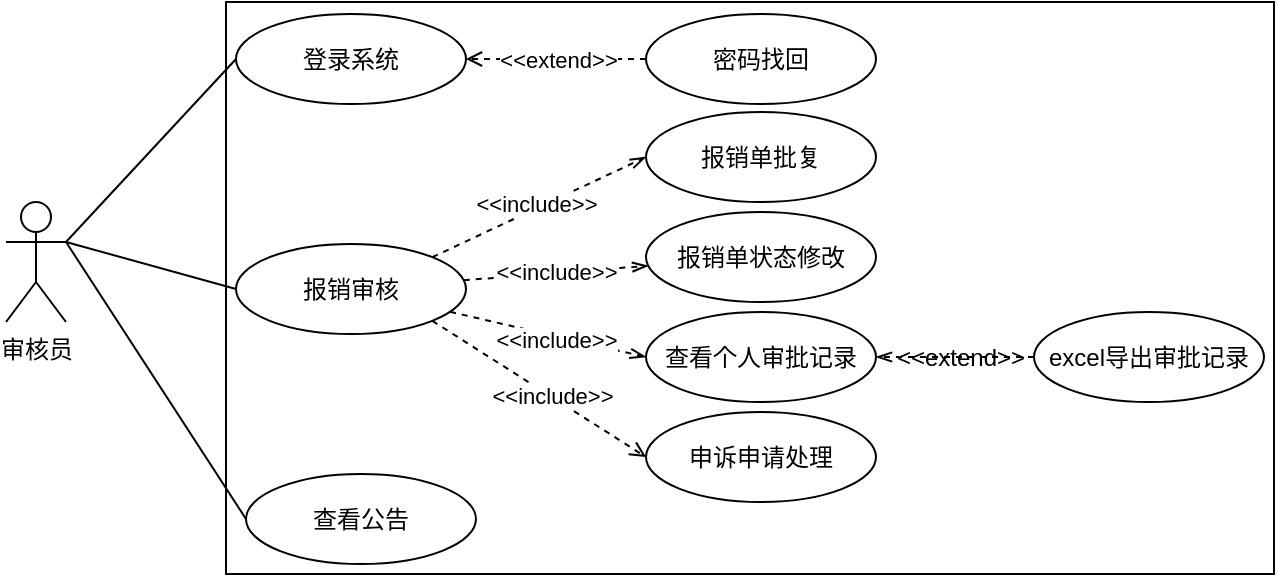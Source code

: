 <mxfile version="13.9.9" type="device"><diagram id="1vXiWGAd--3WHNB_Jfc5" name="第 1 页"><mxGraphModel dx="1024" dy="592" grid="0" gridSize="10" guides="1" tooltips="1" connect="1" arrows="1" fold="1" page="1" pageScale="1" pageWidth="1169" pageHeight="827" math="0" shadow="0"><root><mxCell id="0"/><mxCell id="1" parent="0"/><mxCell id="z5xvyotaOjLSeWCnq6Jr-7" value="" style="rounded=0;whiteSpace=wrap;html=1;" parent="1" vertex="1"><mxGeometry x="211" y="85" width="524" height="286" as="geometry"/></mxCell><mxCell id="WYfI8IVCPdEH2pwA6sAv-2" style="edgeStyle=none;rounded=0;orthogonalLoop=1;jettySize=auto;html=1;exitX=1;exitY=0.333;exitDx=0;exitDy=0;exitPerimeter=0;entryX=0;entryY=0.5;entryDx=0;entryDy=0;startArrow=none;startFill=0;endArrow=none;endFill=0;" parent="1" source="WYfI8IVCPdEH2pwA6sAv-6" target="WYfI8IVCPdEH2pwA6sAv-7" edge="1"><mxGeometry relative="1" as="geometry"/></mxCell><mxCell id="WYfI8IVCPdEH2pwA6sAv-3" style="edgeStyle=none;rounded=0;orthogonalLoop=1;jettySize=auto;html=1;exitX=1;exitY=0.333;exitDx=0;exitDy=0;exitPerimeter=0;startArrow=none;startFill=0;endArrow=none;endFill=0;entryX=0;entryY=0.5;entryDx=0;entryDy=0;" parent="1" source="WYfI8IVCPdEH2pwA6sAv-6" target="WYfI8IVCPdEH2pwA6sAv-17" edge="1"><mxGeometry relative="1" as="geometry"/></mxCell><mxCell id="XJJizrz3CREoHDqMulfo-2" style="rounded=0;orthogonalLoop=1;jettySize=auto;html=1;exitX=1;exitY=0.333;exitDx=0;exitDy=0;exitPerimeter=0;entryX=0;entryY=0.5;entryDx=0;entryDy=0;endArrow=none;endFill=0;" edge="1" parent="1" source="WYfI8IVCPdEH2pwA6sAv-6" target="XJJizrz3CREoHDqMulfo-1"><mxGeometry relative="1" as="geometry"/></mxCell><mxCell id="WYfI8IVCPdEH2pwA6sAv-6" value="审核员" style="shape=umlActor;verticalLabelPosition=bottom;verticalAlign=top;html=1;outlineConnect=0;" parent="1" vertex="1"><mxGeometry x="101" y="185" width="30" height="60" as="geometry"/></mxCell><mxCell id="WYfI8IVCPdEH2pwA6sAv-7" value="登录系统" style="ellipse;whiteSpace=wrap;html=1;" parent="1" vertex="1"><mxGeometry x="216" y="91" width="115" height="45" as="geometry"/></mxCell><mxCell id="z5xvyotaOjLSeWCnq6Jr-4" style="edgeStyle=none;rounded=0;orthogonalLoop=1;jettySize=auto;html=1;exitX=0;exitY=0.5;exitDx=0;exitDy=0;entryX=1;entryY=0.5;entryDx=0;entryDy=0;dashed=1;endArrow=open;endFill=0;" parent="1" source="WYfI8IVCPdEH2pwA6sAv-10" target="WYfI8IVCPdEH2pwA6sAv-7" edge="1" treatAsSingle="0"><mxGeometry relative="1" as="geometry"/></mxCell><mxCell id="z5xvyotaOjLSeWCnq6Jr-6" value="&amp;lt;&amp;lt;extend&amp;gt;&amp;gt;" style="edgeLabel;html=1;align=center;verticalAlign=middle;resizable=0;points=[];" parent="z5xvyotaOjLSeWCnq6Jr-4" vertex="1" connectable="0"><mxGeometry x="0.17" y="-1" relative="1" as="geometry"><mxPoint x="8.57" y="1" as="offset"/></mxGeometry></mxCell><mxCell id="WYfI8IVCPdEH2pwA6sAv-10" value="密码找回" style="ellipse;whiteSpace=wrap;html=1;" parent="1" vertex="1"><mxGeometry x="421" y="91" width="115" height="45" as="geometry"/></mxCell><mxCell id="WYfI8IVCPdEH2pwA6sAv-11" style="rounded=0;orthogonalLoop=1;jettySize=auto;html=1;exitX=1;exitY=0;exitDx=0;exitDy=0;entryX=0;entryY=0.5;entryDx=0;entryDy=0;dashed=1;endArrow=openThin;endFill=0;" parent="1" source="WYfI8IVCPdEH2pwA6sAv-17" target="WYfI8IVCPdEH2pwA6sAv-20" edge="1" treatAsSingle="0"><mxGeometry relative="1" as="geometry"/></mxCell><mxCell id="WYfI8IVCPdEH2pwA6sAv-12" value="&amp;lt;&amp;lt;include&amp;gt;&amp;gt;" style="edgeLabel;html=1;align=center;verticalAlign=middle;resizable=0;points=[];" parent="WYfI8IVCPdEH2pwA6sAv-11" vertex="1" connectable="0"><mxGeometry x="-0.342" y="-2" relative="1" as="geometry"><mxPoint x="15.2" y="-11.87" as="offset"/></mxGeometry></mxCell><mxCell id="WYfI8IVCPdEH2pwA6sAv-13" style="edgeStyle=none;rounded=0;orthogonalLoop=1;jettySize=auto;html=1;dashed=1;endArrow=openThin;endFill=0;" parent="1" source="WYfI8IVCPdEH2pwA6sAv-17" target="WYfI8IVCPdEH2pwA6sAv-18" edge="1" treatAsSingle="0"><mxGeometry relative="1" as="geometry"/></mxCell><mxCell id="WYfI8IVCPdEH2pwA6sAv-14" value="&amp;lt;&amp;lt;include&amp;gt;&amp;gt;" style="edgeLabel;html=1;align=center;verticalAlign=middle;resizable=0;points=[];" parent="WYfI8IVCPdEH2pwA6sAv-13" vertex="1" connectable="0"><mxGeometry x="0.318" y="2" relative="1" as="geometry"><mxPoint x="-15" y="2" as="offset"/></mxGeometry></mxCell><mxCell id="WYfI8IVCPdEH2pwA6sAv-15" style="edgeStyle=none;rounded=0;orthogonalLoop=1;jettySize=auto;html=1;entryX=0;entryY=0.5;entryDx=0;entryDy=0;dashed=1;endArrow=openThin;endFill=0;startArrow=none;startFill=0;" parent="1" source="WYfI8IVCPdEH2pwA6sAv-17" target="WYfI8IVCPdEH2pwA6sAv-19" edge="1" treatAsSingle="0"><mxGeometry relative="1" as="geometry"/></mxCell><mxCell id="WYfI8IVCPdEH2pwA6sAv-16" value="&amp;lt;&amp;lt;include&amp;gt;&amp;gt;" style="edgeLabel;html=1;align=center;verticalAlign=middle;resizable=0;points=[];" parent="WYfI8IVCPdEH2pwA6sAv-15" vertex="1" connectable="0"><mxGeometry x="-0.21" y="-2" relative="1" as="geometry"><mxPoint x="14.41" y="3" as="offset"/></mxGeometry></mxCell><mxCell id="z5xvyotaOjLSeWCnq6Jr-2" style="edgeStyle=none;rounded=0;orthogonalLoop=1;jettySize=auto;html=1;exitX=1;exitY=1;exitDx=0;exitDy=0;entryX=0;entryY=0.5;entryDx=0;entryDy=0;dashed=1;endArrow=open;endFill=0;" parent="1" source="WYfI8IVCPdEH2pwA6sAv-17" target="z5xvyotaOjLSeWCnq6Jr-1" edge="1" treatAsSingle="0"><mxGeometry relative="1" as="geometry"/></mxCell><mxCell id="z5xvyotaOjLSeWCnq6Jr-3" value="&amp;lt;&amp;lt;include&amp;gt;&amp;gt;" style="edgeLabel;html=1;align=center;verticalAlign=middle;resizable=0;points=[];" parent="z5xvyotaOjLSeWCnq6Jr-2" vertex="1" connectable="0"><mxGeometry x="0.112" y="1" relative="1" as="geometry"><mxPoint as="offset"/></mxGeometry></mxCell><mxCell id="WYfI8IVCPdEH2pwA6sAv-17" value="报销审核" style="ellipse;whiteSpace=wrap;html=1;" parent="1" vertex="1"><mxGeometry x="216" y="206" width="115" height="45" as="geometry"/></mxCell><mxCell id="WYfI8IVCPdEH2pwA6sAv-18" value="报销单状态修改" style="ellipse;whiteSpace=wrap;html=1;" parent="1" vertex="1"><mxGeometry x="421" y="190" width="115" height="45" as="geometry"/></mxCell><mxCell id="WYfI8IVCPdEH2pwA6sAv-19" value="查看个人审批记录" style="ellipse;whiteSpace=wrap;html=1;" parent="1" vertex="1"><mxGeometry x="421" y="240" width="115" height="45" as="geometry"/></mxCell><mxCell id="WYfI8IVCPdEH2pwA6sAv-20" value="报销单批复" style="ellipse;whiteSpace=wrap;html=1;" parent="1" vertex="1"><mxGeometry x="421" y="140" width="115" height="45" as="geometry"/></mxCell><mxCell id="WYfI8IVCPdEH2pwA6sAv-26" style="edgeStyle=orthogonalEdgeStyle;rounded=0;orthogonalLoop=1;jettySize=auto;html=1;entryX=1;entryY=0.5;entryDx=0;entryDy=0;startArrow=none;startFill=0;endArrow=openThin;endFill=0;dashed=1;" parent="1" source="WYfI8IVCPdEH2pwA6sAv-27" target="WYfI8IVCPdEH2pwA6sAv-19" edge="1"><mxGeometry relative="1" as="geometry"/></mxCell><mxCell id="WYfI8IVCPdEH2pwA6sAv-27" value="excel导出审批记录" style="ellipse;whiteSpace=wrap;html=1;" parent="1" vertex="1"><mxGeometry x="615" y="240" width="115" height="45" as="geometry"/></mxCell><mxCell id="z5xvyotaOjLSeWCnq6Jr-1" value="申诉申请处理" style="ellipse;whiteSpace=wrap;html=1;" parent="1" vertex="1"><mxGeometry x="421" y="290" width="115" height="45" as="geometry"/></mxCell><mxCell id="WYfI8IVCPdEH2pwA6sAv-28" value="&amp;lt;&amp;lt;extend&amp;gt;&amp;gt;" style="text;html=1;align=center;verticalAlign=middle;resizable=0;points=[];autosize=1;" parent="1" vertex="1"><mxGeometry x="541" y="253.5" width="74" height="18" as="geometry"/></mxCell><mxCell id="XJJizrz3CREoHDqMulfo-1" value="查看公告" style="ellipse;whiteSpace=wrap;html=1;" vertex="1" parent="1"><mxGeometry x="221" y="321" width="115" height="45" as="geometry"/></mxCell></root></mxGraphModel></diagram></mxfile>